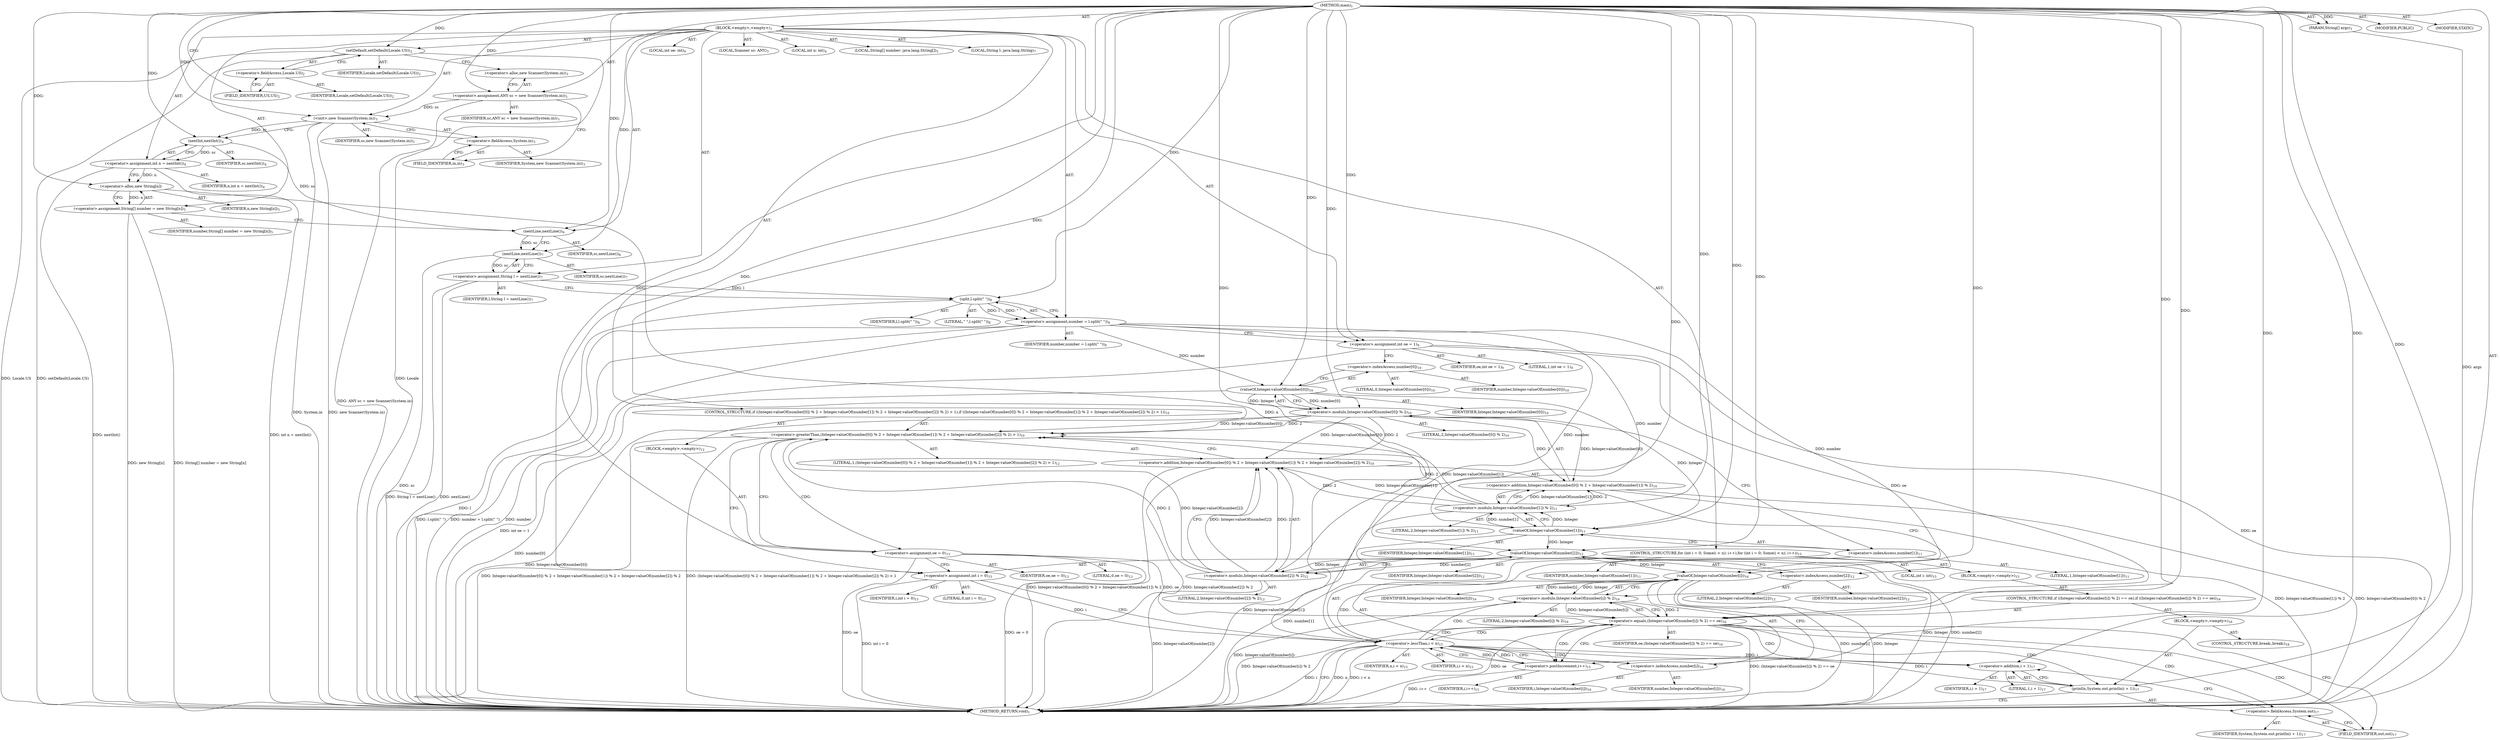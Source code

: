 digraph "main" {  
"19" [label = <(METHOD,main)<SUB>1</SUB>> ]
"20" [label = <(PARAM,String[] args)<SUB>1</SUB>> ]
"21" [label = <(BLOCK,&lt;empty&gt;,&lt;empty&gt;)<SUB>1</SUB>> ]
"22" [label = <(setDefault,setDefault(Locale.US))<SUB>2</SUB>> ]
"23" [label = <(IDENTIFIER,Locale,setDefault(Locale.US))<SUB>2</SUB>> ]
"24" [label = <(&lt;operator&gt;.fieldAccess,Locale.US)<SUB>2</SUB>> ]
"25" [label = <(IDENTIFIER,Locale,setDefault(Locale.US))<SUB>2</SUB>> ]
"26" [label = <(FIELD_IDENTIFIER,US,US)<SUB>2</SUB>> ]
"4" [label = <(LOCAL,Scanner sc: ANY)<SUB>3</SUB>> ]
"27" [label = <(&lt;operator&gt;.assignment,ANY sc = new Scanner(System.in))<SUB>3</SUB>> ]
"28" [label = <(IDENTIFIER,sc,ANY sc = new Scanner(System.in))<SUB>3</SUB>> ]
"29" [label = <(&lt;operator&gt;.alloc,new Scanner(System.in))<SUB>3</SUB>> ]
"30" [label = <(&lt;init&gt;,new Scanner(System.in))<SUB>3</SUB>> ]
"3" [label = <(IDENTIFIER,sc,new Scanner(System.in))<SUB>3</SUB>> ]
"31" [label = <(&lt;operator&gt;.fieldAccess,System.in)<SUB>3</SUB>> ]
"32" [label = <(IDENTIFIER,System,new Scanner(System.in))<SUB>3</SUB>> ]
"33" [label = <(FIELD_IDENTIFIER,in,in)<SUB>3</SUB>> ]
"34" [label = <(LOCAL,int n: int)<SUB>4</SUB>> ]
"35" [label = <(&lt;operator&gt;.assignment,int n = nextInt())<SUB>4</SUB>> ]
"36" [label = <(IDENTIFIER,n,int n = nextInt())<SUB>4</SUB>> ]
"37" [label = <(nextInt,nextInt())<SUB>4</SUB>> ]
"38" [label = <(IDENTIFIER,sc,nextInt())<SUB>4</SUB>> ]
"39" [label = <(LOCAL,String[] number: java.lang.String[])<SUB>5</SUB>> ]
"40" [label = <(&lt;operator&gt;.assignment,String[] number = new String[n])<SUB>5</SUB>> ]
"41" [label = <(IDENTIFIER,number,String[] number = new String[n])<SUB>5</SUB>> ]
"42" [label = <(&lt;operator&gt;.alloc,new String[n])> ]
"43" [label = <(IDENTIFIER,n,new String[n])<SUB>5</SUB>> ]
"44" [label = <(nextLine,nextLine())<SUB>6</SUB>> ]
"45" [label = <(IDENTIFIER,sc,nextLine())<SUB>6</SUB>> ]
"46" [label = <(LOCAL,String l: java.lang.String)<SUB>7</SUB>> ]
"47" [label = <(&lt;operator&gt;.assignment,String l = nextLine())<SUB>7</SUB>> ]
"48" [label = <(IDENTIFIER,l,String l = nextLine())<SUB>7</SUB>> ]
"49" [label = <(nextLine,nextLine())<SUB>7</SUB>> ]
"50" [label = <(IDENTIFIER,sc,nextLine())<SUB>7</SUB>> ]
"51" [label = <(&lt;operator&gt;.assignment,number = l.split(&quot; &quot;))<SUB>8</SUB>> ]
"52" [label = <(IDENTIFIER,number,number = l.split(&quot; &quot;))<SUB>8</SUB>> ]
"53" [label = <(split,l.split(&quot; &quot;))<SUB>8</SUB>> ]
"54" [label = <(IDENTIFIER,l,l.split(&quot; &quot;))<SUB>8</SUB>> ]
"55" [label = <(LITERAL,&quot; &quot;,l.split(&quot; &quot;))<SUB>8</SUB>> ]
"56" [label = <(LOCAL,int oe: int)<SUB>9</SUB>> ]
"57" [label = <(&lt;operator&gt;.assignment,int oe = 1)<SUB>9</SUB>> ]
"58" [label = <(IDENTIFIER,oe,int oe = 1)<SUB>9</SUB>> ]
"59" [label = <(LITERAL,1,int oe = 1)<SUB>9</SUB>> ]
"60" [label = <(CONTROL_STRUCTURE,if ((Integer.valueOf(number[0]) % 2 + Integer.valueOf(number[1]) % 2 + Integer.valueOf(number[2]) % 2) &gt; 1),if ((Integer.valueOf(number[0]) % 2 + Integer.valueOf(number[1]) % 2 + Integer.valueOf(number[2]) % 2) &gt; 1))<SUB>10</SUB>> ]
"61" [label = <(&lt;operator&gt;.greaterThan,(Integer.valueOf(number[0]) % 2 + Integer.valueOf(number[1]) % 2 + Integer.valueOf(number[2]) % 2) &gt; 1)<SUB>10</SUB>> ]
"62" [label = <(&lt;operator&gt;.addition,Integer.valueOf(number[0]) % 2 + Integer.valueOf(number[1]) % 2 + Integer.valueOf(number[2]) % 2)<SUB>10</SUB>> ]
"63" [label = <(&lt;operator&gt;.addition,Integer.valueOf(number[0]) % 2 + Integer.valueOf(number[1]) % 2)<SUB>10</SUB>> ]
"64" [label = <(&lt;operator&gt;.modulo,Integer.valueOf(number[0]) % 2)<SUB>10</SUB>> ]
"65" [label = <(valueOf,Integer.valueOf(number[0]))<SUB>10</SUB>> ]
"66" [label = <(IDENTIFIER,Integer,Integer.valueOf(number[0]))<SUB>10</SUB>> ]
"67" [label = <(&lt;operator&gt;.indexAccess,number[0])<SUB>10</SUB>> ]
"68" [label = <(IDENTIFIER,number,Integer.valueOf(number[0]))<SUB>10</SUB>> ]
"69" [label = <(LITERAL,0,Integer.valueOf(number[0]))<SUB>10</SUB>> ]
"70" [label = <(LITERAL,2,Integer.valueOf(number[0]) % 2)<SUB>10</SUB>> ]
"71" [label = <(&lt;operator&gt;.modulo,Integer.valueOf(number[1]) % 2)<SUB>11</SUB>> ]
"72" [label = <(valueOf,Integer.valueOf(number[1]))<SUB>11</SUB>> ]
"73" [label = <(IDENTIFIER,Integer,Integer.valueOf(number[1]))<SUB>11</SUB>> ]
"74" [label = <(&lt;operator&gt;.indexAccess,number[1])<SUB>11</SUB>> ]
"75" [label = <(IDENTIFIER,number,Integer.valueOf(number[1]))<SUB>11</SUB>> ]
"76" [label = <(LITERAL,1,Integer.valueOf(number[1]))<SUB>11</SUB>> ]
"77" [label = <(LITERAL,2,Integer.valueOf(number[1]) % 2)<SUB>11</SUB>> ]
"78" [label = <(&lt;operator&gt;.modulo,Integer.valueOf(number[2]) % 2)<SUB>12</SUB>> ]
"79" [label = <(valueOf,Integer.valueOf(number[2]))<SUB>12</SUB>> ]
"80" [label = <(IDENTIFIER,Integer,Integer.valueOf(number[2]))<SUB>12</SUB>> ]
"81" [label = <(&lt;operator&gt;.indexAccess,number[2])<SUB>12</SUB>> ]
"82" [label = <(IDENTIFIER,number,Integer.valueOf(number[2]))<SUB>12</SUB>> ]
"83" [label = <(LITERAL,2,Integer.valueOf(number[2]))<SUB>12</SUB>> ]
"84" [label = <(LITERAL,2,Integer.valueOf(number[2]) % 2)<SUB>12</SUB>> ]
"85" [label = <(LITERAL,1,(Integer.valueOf(number[0]) % 2 + Integer.valueOf(number[1]) % 2 + Integer.valueOf(number[2]) % 2) &gt; 1)<SUB>12</SUB>> ]
"86" [label = <(BLOCK,&lt;empty&gt;,&lt;empty&gt;)<SUB>12</SUB>> ]
"87" [label = <(&lt;operator&gt;.assignment,oe = 0)<SUB>13</SUB>> ]
"88" [label = <(IDENTIFIER,oe,oe = 0)<SUB>13</SUB>> ]
"89" [label = <(LITERAL,0,oe = 0)<SUB>13</SUB>> ]
"90" [label = <(CONTROL_STRUCTURE,for (int i = 0; Some(i &lt; n); i++),for (int i = 0; Some(i &lt; n); i++))<SUB>15</SUB>> ]
"91" [label = <(LOCAL,int i: int)<SUB>15</SUB>> ]
"92" [label = <(&lt;operator&gt;.assignment,int i = 0)<SUB>15</SUB>> ]
"93" [label = <(IDENTIFIER,i,int i = 0)<SUB>15</SUB>> ]
"94" [label = <(LITERAL,0,int i = 0)<SUB>15</SUB>> ]
"95" [label = <(&lt;operator&gt;.lessThan,i &lt; n)<SUB>15</SUB>> ]
"96" [label = <(IDENTIFIER,i,i &lt; n)<SUB>15</SUB>> ]
"97" [label = <(IDENTIFIER,n,i &lt; n)<SUB>15</SUB>> ]
"98" [label = <(&lt;operator&gt;.postIncrement,i++)<SUB>15</SUB>> ]
"99" [label = <(IDENTIFIER,i,i++)<SUB>15</SUB>> ]
"100" [label = <(BLOCK,&lt;empty&gt;,&lt;empty&gt;)<SUB>15</SUB>> ]
"101" [label = <(CONTROL_STRUCTURE,if ((Integer.valueOf(number[i]) % 2) == oe),if ((Integer.valueOf(number[i]) % 2) == oe))<SUB>16</SUB>> ]
"102" [label = <(&lt;operator&gt;.equals,(Integer.valueOf(number[i]) % 2) == oe)<SUB>16</SUB>> ]
"103" [label = <(&lt;operator&gt;.modulo,Integer.valueOf(number[i]) % 2)<SUB>16</SUB>> ]
"104" [label = <(valueOf,Integer.valueOf(number[i]))<SUB>16</SUB>> ]
"105" [label = <(IDENTIFIER,Integer,Integer.valueOf(number[i]))<SUB>16</SUB>> ]
"106" [label = <(&lt;operator&gt;.indexAccess,number[i])<SUB>16</SUB>> ]
"107" [label = <(IDENTIFIER,number,Integer.valueOf(number[i]))<SUB>16</SUB>> ]
"108" [label = <(IDENTIFIER,i,Integer.valueOf(number[i]))<SUB>16</SUB>> ]
"109" [label = <(LITERAL,2,Integer.valueOf(number[i]) % 2)<SUB>16</SUB>> ]
"110" [label = <(IDENTIFIER,oe,(Integer.valueOf(number[i]) % 2) == oe)<SUB>16</SUB>> ]
"111" [label = <(BLOCK,&lt;empty&gt;,&lt;empty&gt;)<SUB>16</SUB>> ]
"112" [label = <(println,System.out.println(i + 1))<SUB>17</SUB>> ]
"113" [label = <(&lt;operator&gt;.fieldAccess,System.out)<SUB>17</SUB>> ]
"114" [label = <(IDENTIFIER,System,System.out.println(i + 1))<SUB>17</SUB>> ]
"115" [label = <(FIELD_IDENTIFIER,out,out)<SUB>17</SUB>> ]
"116" [label = <(&lt;operator&gt;.addition,i + 1)<SUB>17</SUB>> ]
"117" [label = <(IDENTIFIER,i,i + 1)<SUB>17</SUB>> ]
"118" [label = <(LITERAL,1,i + 1)<SUB>17</SUB>> ]
"119" [label = <(CONTROL_STRUCTURE,break;,break;)<SUB>18</SUB>> ]
"120" [label = <(MODIFIER,PUBLIC)> ]
"121" [label = <(MODIFIER,STATIC)> ]
"122" [label = <(METHOD_RETURN,void)<SUB>1</SUB>> ]
  "19" -> "20"  [ label = "AST: "] 
  "19" -> "21"  [ label = "AST: "] 
  "19" -> "120"  [ label = "AST: "] 
  "19" -> "121"  [ label = "AST: "] 
  "19" -> "122"  [ label = "AST: "] 
  "21" -> "22"  [ label = "AST: "] 
  "21" -> "4"  [ label = "AST: "] 
  "21" -> "27"  [ label = "AST: "] 
  "21" -> "30"  [ label = "AST: "] 
  "21" -> "34"  [ label = "AST: "] 
  "21" -> "35"  [ label = "AST: "] 
  "21" -> "39"  [ label = "AST: "] 
  "21" -> "40"  [ label = "AST: "] 
  "21" -> "44"  [ label = "AST: "] 
  "21" -> "46"  [ label = "AST: "] 
  "21" -> "47"  [ label = "AST: "] 
  "21" -> "51"  [ label = "AST: "] 
  "21" -> "56"  [ label = "AST: "] 
  "21" -> "57"  [ label = "AST: "] 
  "21" -> "60"  [ label = "AST: "] 
  "21" -> "90"  [ label = "AST: "] 
  "22" -> "23"  [ label = "AST: "] 
  "22" -> "24"  [ label = "AST: "] 
  "24" -> "25"  [ label = "AST: "] 
  "24" -> "26"  [ label = "AST: "] 
  "27" -> "28"  [ label = "AST: "] 
  "27" -> "29"  [ label = "AST: "] 
  "30" -> "3"  [ label = "AST: "] 
  "30" -> "31"  [ label = "AST: "] 
  "31" -> "32"  [ label = "AST: "] 
  "31" -> "33"  [ label = "AST: "] 
  "35" -> "36"  [ label = "AST: "] 
  "35" -> "37"  [ label = "AST: "] 
  "37" -> "38"  [ label = "AST: "] 
  "40" -> "41"  [ label = "AST: "] 
  "40" -> "42"  [ label = "AST: "] 
  "42" -> "43"  [ label = "AST: "] 
  "44" -> "45"  [ label = "AST: "] 
  "47" -> "48"  [ label = "AST: "] 
  "47" -> "49"  [ label = "AST: "] 
  "49" -> "50"  [ label = "AST: "] 
  "51" -> "52"  [ label = "AST: "] 
  "51" -> "53"  [ label = "AST: "] 
  "53" -> "54"  [ label = "AST: "] 
  "53" -> "55"  [ label = "AST: "] 
  "57" -> "58"  [ label = "AST: "] 
  "57" -> "59"  [ label = "AST: "] 
  "60" -> "61"  [ label = "AST: "] 
  "60" -> "86"  [ label = "AST: "] 
  "61" -> "62"  [ label = "AST: "] 
  "61" -> "85"  [ label = "AST: "] 
  "62" -> "63"  [ label = "AST: "] 
  "62" -> "78"  [ label = "AST: "] 
  "63" -> "64"  [ label = "AST: "] 
  "63" -> "71"  [ label = "AST: "] 
  "64" -> "65"  [ label = "AST: "] 
  "64" -> "70"  [ label = "AST: "] 
  "65" -> "66"  [ label = "AST: "] 
  "65" -> "67"  [ label = "AST: "] 
  "67" -> "68"  [ label = "AST: "] 
  "67" -> "69"  [ label = "AST: "] 
  "71" -> "72"  [ label = "AST: "] 
  "71" -> "77"  [ label = "AST: "] 
  "72" -> "73"  [ label = "AST: "] 
  "72" -> "74"  [ label = "AST: "] 
  "74" -> "75"  [ label = "AST: "] 
  "74" -> "76"  [ label = "AST: "] 
  "78" -> "79"  [ label = "AST: "] 
  "78" -> "84"  [ label = "AST: "] 
  "79" -> "80"  [ label = "AST: "] 
  "79" -> "81"  [ label = "AST: "] 
  "81" -> "82"  [ label = "AST: "] 
  "81" -> "83"  [ label = "AST: "] 
  "86" -> "87"  [ label = "AST: "] 
  "87" -> "88"  [ label = "AST: "] 
  "87" -> "89"  [ label = "AST: "] 
  "90" -> "91"  [ label = "AST: "] 
  "90" -> "92"  [ label = "AST: "] 
  "90" -> "95"  [ label = "AST: "] 
  "90" -> "98"  [ label = "AST: "] 
  "90" -> "100"  [ label = "AST: "] 
  "92" -> "93"  [ label = "AST: "] 
  "92" -> "94"  [ label = "AST: "] 
  "95" -> "96"  [ label = "AST: "] 
  "95" -> "97"  [ label = "AST: "] 
  "98" -> "99"  [ label = "AST: "] 
  "100" -> "101"  [ label = "AST: "] 
  "101" -> "102"  [ label = "AST: "] 
  "101" -> "111"  [ label = "AST: "] 
  "102" -> "103"  [ label = "AST: "] 
  "102" -> "110"  [ label = "AST: "] 
  "103" -> "104"  [ label = "AST: "] 
  "103" -> "109"  [ label = "AST: "] 
  "104" -> "105"  [ label = "AST: "] 
  "104" -> "106"  [ label = "AST: "] 
  "106" -> "107"  [ label = "AST: "] 
  "106" -> "108"  [ label = "AST: "] 
  "111" -> "112"  [ label = "AST: "] 
  "111" -> "119"  [ label = "AST: "] 
  "112" -> "113"  [ label = "AST: "] 
  "112" -> "116"  [ label = "AST: "] 
  "113" -> "114"  [ label = "AST: "] 
  "113" -> "115"  [ label = "AST: "] 
  "116" -> "117"  [ label = "AST: "] 
  "116" -> "118"  [ label = "AST: "] 
  "22" -> "29"  [ label = "CFG: "] 
  "27" -> "33"  [ label = "CFG: "] 
  "30" -> "37"  [ label = "CFG: "] 
  "35" -> "42"  [ label = "CFG: "] 
  "40" -> "44"  [ label = "CFG: "] 
  "44" -> "49"  [ label = "CFG: "] 
  "47" -> "53"  [ label = "CFG: "] 
  "51" -> "57"  [ label = "CFG: "] 
  "57" -> "67"  [ label = "CFG: "] 
  "24" -> "22"  [ label = "CFG: "] 
  "29" -> "27"  [ label = "CFG: "] 
  "31" -> "30"  [ label = "CFG: "] 
  "37" -> "35"  [ label = "CFG: "] 
  "42" -> "40"  [ label = "CFG: "] 
  "49" -> "47"  [ label = "CFG: "] 
  "53" -> "51"  [ label = "CFG: "] 
  "61" -> "87"  [ label = "CFG: "] 
  "61" -> "92"  [ label = "CFG: "] 
  "92" -> "95"  [ label = "CFG: "] 
  "95" -> "122"  [ label = "CFG: "] 
  "95" -> "106"  [ label = "CFG: "] 
  "98" -> "95"  [ label = "CFG: "] 
  "26" -> "24"  [ label = "CFG: "] 
  "33" -> "31"  [ label = "CFG: "] 
  "62" -> "61"  [ label = "CFG: "] 
  "87" -> "92"  [ label = "CFG: "] 
  "63" -> "81"  [ label = "CFG: "] 
  "78" -> "62"  [ label = "CFG: "] 
  "102" -> "115"  [ label = "CFG: "] 
  "102" -> "98"  [ label = "CFG: "] 
  "64" -> "74"  [ label = "CFG: "] 
  "71" -> "63"  [ label = "CFG: "] 
  "79" -> "78"  [ label = "CFG: "] 
  "103" -> "102"  [ label = "CFG: "] 
  "112" -> "122"  [ label = "CFG: "] 
  "65" -> "64"  [ label = "CFG: "] 
  "72" -> "71"  [ label = "CFG: "] 
  "81" -> "79"  [ label = "CFG: "] 
  "104" -> "103"  [ label = "CFG: "] 
  "113" -> "116"  [ label = "CFG: "] 
  "116" -> "112"  [ label = "CFG: "] 
  "67" -> "65"  [ label = "CFG: "] 
  "74" -> "72"  [ label = "CFG: "] 
  "106" -> "104"  [ label = "CFG: "] 
  "115" -> "113"  [ label = "CFG: "] 
  "19" -> "26"  [ label = "CFG: "] 
  "20" -> "122"  [ label = "DDG: args"] 
  "22" -> "122"  [ label = "DDG: Locale"] 
  "22" -> "122"  [ label = "DDG: Locale.US"] 
  "22" -> "122"  [ label = "DDG: setDefault(Locale.US)"] 
  "27" -> "122"  [ label = "DDG: ANY sc = new Scanner(System.in)"] 
  "30" -> "122"  [ label = "DDG: System.in"] 
  "30" -> "122"  [ label = "DDG: new Scanner(System.in)"] 
  "35" -> "122"  [ label = "DDG: nextInt()"] 
  "35" -> "122"  [ label = "DDG: int n = nextInt()"] 
  "40" -> "122"  [ label = "DDG: new String[n]"] 
  "40" -> "122"  [ label = "DDG: String[] number = new String[n]"] 
  "49" -> "122"  [ label = "DDG: sc"] 
  "47" -> "122"  [ label = "DDG: nextLine()"] 
  "47" -> "122"  [ label = "DDG: String l = nextLine()"] 
  "51" -> "122"  [ label = "DDG: number"] 
  "53" -> "122"  [ label = "DDG: l"] 
  "51" -> "122"  [ label = "DDG: l.split(&quot; &quot;)"] 
  "51" -> "122"  [ label = "DDG: number = l.split(&quot; &quot;)"] 
  "57" -> "122"  [ label = "DDG: oe"] 
  "57" -> "122"  [ label = "DDG: int oe = 1"] 
  "65" -> "122"  [ label = "DDG: number[0]"] 
  "64" -> "122"  [ label = "DDG: Integer.valueOf(number[0])"] 
  "63" -> "122"  [ label = "DDG: Integer.valueOf(number[0]) % 2"] 
  "72" -> "122"  [ label = "DDG: number[1]"] 
  "71" -> "122"  [ label = "DDG: Integer.valueOf(number[1])"] 
  "63" -> "122"  [ label = "DDG: Integer.valueOf(number[1]) % 2"] 
  "62" -> "122"  [ label = "DDG: Integer.valueOf(number[0]) % 2 + Integer.valueOf(number[1]) % 2"] 
  "79" -> "122"  [ label = "DDG: Integer"] 
  "79" -> "122"  [ label = "DDG: number[2]"] 
  "78" -> "122"  [ label = "DDG: Integer.valueOf(number[2])"] 
  "62" -> "122"  [ label = "DDG: Integer.valueOf(number[2]) % 2"] 
  "61" -> "122"  [ label = "DDG: Integer.valueOf(number[0]) % 2 + Integer.valueOf(number[1]) % 2 + Integer.valueOf(number[2]) % 2"] 
  "61" -> "122"  [ label = "DDG: (Integer.valueOf(number[0]) % 2 + Integer.valueOf(number[1]) % 2 + Integer.valueOf(number[2]) % 2) &gt; 1"] 
  "87" -> "122"  [ label = "DDG: oe"] 
  "87" -> "122"  [ label = "DDG: oe = 0"] 
  "92" -> "122"  [ label = "DDG: int i = 0"] 
  "95" -> "122"  [ label = "DDG: i"] 
  "95" -> "122"  [ label = "DDG: n"] 
  "95" -> "122"  [ label = "DDG: i &lt; n"] 
  "104" -> "122"  [ label = "DDG: Integer"] 
  "104" -> "122"  [ label = "DDG: number[i]"] 
  "103" -> "122"  [ label = "DDG: Integer.valueOf(number[i])"] 
  "102" -> "122"  [ label = "DDG: Integer.valueOf(number[i]) % 2"] 
  "102" -> "122"  [ label = "DDG: oe"] 
  "102" -> "122"  [ label = "DDG: (Integer.valueOf(number[i]) % 2) == oe"] 
  "98" -> "122"  [ label = "DDG: i++"] 
  "19" -> "20"  [ label = "DDG: "] 
  "19" -> "27"  [ label = "DDG: "] 
  "37" -> "35"  [ label = "DDG: sc"] 
  "42" -> "40"  [ label = "DDG: n"] 
  "49" -> "47"  [ label = "DDG: sc"] 
  "53" -> "51"  [ label = "DDG: l"] 
  "53" -> "51"  [ label = "DDG: &quot; &quot;"] 
  "19" -> "57"  [ label = "DDG: "] 
  "19" -> "22"  [ label = "DDG: "] 
  "27" -> "30"  [ label = "DDG: sc"] 
  "19" -> "30"  [ label = "DDG: "] 
  "37" -> "44"  [ label = "DDG: sc"] 
  "19" -> "44"  [ label = "DDG: "] 
  "19" -> "92"  [ label = "DDG: "] 
  "30" -> "37"  [ label = "DDG: sc"] 
  "19" -> "37"  [ label = "DDG: "] 
  "35" -> "42"  [ label = "DDG: n"] 
  "19" -> "42"  [ label = "DDG: "] 
  "44" -> "49"  [ label = "DDG: sc"] 
  "19" -> "49"  [ label = "DDG: "] 
  "47" -> "53"  [ label = "DDG: l"] 
  "19" -> "53"  [ label = "DDG: "] 
  "64" -> "61"  [ label = "DDG: Integer.valueOf(number[0])"] 
  "64" -> "61"  [ label = "DDG: 2"] 
  "71" -> "61"  [ label = "DDG: Integer.valueOf(number[1])"] 
  "71" -> "61"  [ label = "DDG: 2"] 
  "78" -> "61"  [ label = "DDG: Integer.valueOf(number[2])"] 
  "78" -> "61"  [ label = "DDG: 2"] 
  "19" -> "61"  [ label = "DDG: "] 
  "19" -> "87"  [ label = "DDG: "] 
  "92" -> "95"  [ label = "DDG: i"] 
  "98" -> "95"  [ label = "DDG: i"] 
  "19" -> "95"  [ label = "DDG: "] 
  "42" -> "95"  [ label = "DDG: n"] 
  "95" -> "98"  [ label = "DDG: i"] 
  "19" -> "98"  [ label = "DDG: "] 
  "64" -> "62"  [ label = "DDG: Integer.valueOf(number[0])"] 
  "64" -> "62"  [ label = "DDG: 2"] 
  "71" -> "62"  [ label = "DDG: Integer.valueOf(number[1])"] 
  "71" -> "62"  [ label = "DDG: 2"] 
  "78" -> "62"  [ label = "DDG: Integer.valueOf(number[2])"] 
  "78" -> "62"  [ label = "DDG: 2"] 
  "64" -> "63"  [ label = "DDG: Integer.valueOf(number[0])"] 
  "64" -> "63"  [ label = "DDG: 2"] 
  "71" -> "63"  [ label = "DDG: Integer.valueOf(number[1])"] 
  "71" -> "63"  [ label = "DDG: 2"] 
  "79" -> "78"  [ label = "DDG: Integer"] 
  "79" -> "78"  [ label = "DDG: number[2]"] 
  "19" -> "78"  [ label = "DDG: "] 
  "103" -> "102"  [ label = "DDG: Integer.valueOf(number[i])"] 
  "103" -> "102"  [ label = "DDG: 2"] 
  "57" -> "102"  [ label = "DDG: oe"] 
  "87" -> "102"  [ label = "DDG: oe"] 
  "19" -> "102"  [ label = "DDG: "] 
  "65" -> "64"  [ label = "DDG: Integer"] 
  "65" -> "64"  [ label = "DDG: number[0]"] 
  "19" -> "64"  [ label = "DDG: "] 
  "72" -> "71"  [ label = "DDG: Integer"] 
  "72" -> "71"  [ label = "DDG: number[1]"] 
  "19" -> "71"  [ label = "DDG: "] 
  "72" -> "79"  [ label = "DDG: Integer"] 
  "19" -> "79"  [ label = "DDG: "] 
  "51" -> "79"  [ label = "DDG: number"] 
  "104" -> "103"  [ label = "DDG: Integer"] 
  "104" -> "103"  [ label = "DDG: number[i]"] 
  "19" -> "103"  [ label = "DDG: "] 
  "95" -> "112"  [ label = "DDG: i"] 
  "19" -> "112"  [ label = "DDG: "] 
  "19" -> "65"  [ label = "DDG: "] 
  "51" -> "65"  [ label = "DDG: number"] 
  "65" -> "72"  [ label = "DDG: Integer"] 
  "19" -> "72"  [ label = "DDG: "] 
  "51" -> "72"  [ label = "DDG: number"] 
  "79" -> "104"  [ label = "DDG: Integer"] 
  "19" -> "104"  [ label = "DDG: "] 
  "51" -> "104"  [ label = "DDG: number"] 
  "95" -> "116"  [ label = "DDG: i"] 
  "19" -> "116"  [ label = "DDG: "] 
  "61" -> "87"  [ label = "CDG: "] 
  "95" -> "102"  [ label = "CDG: "] 
  "95" -> "103"  [ label = "CDG: "] 
  "95" -> "104"  [ label = "CDG: "] 
  "95" -> "106"  [ label = "CDG: "] 
  "102" -> "115"  [ label = "CDG: "] 
  "102" -> "98"  [ label = "CDG: "] 
  "102" -> "113"  [ label = "CDG: "] 
  "102" -> "116"  [ label = "CDG: "] 
  "102" -> "95"  [ label = "CDG: "] 
  "102" -> "112"  [ label = "CDG: "] 
}
